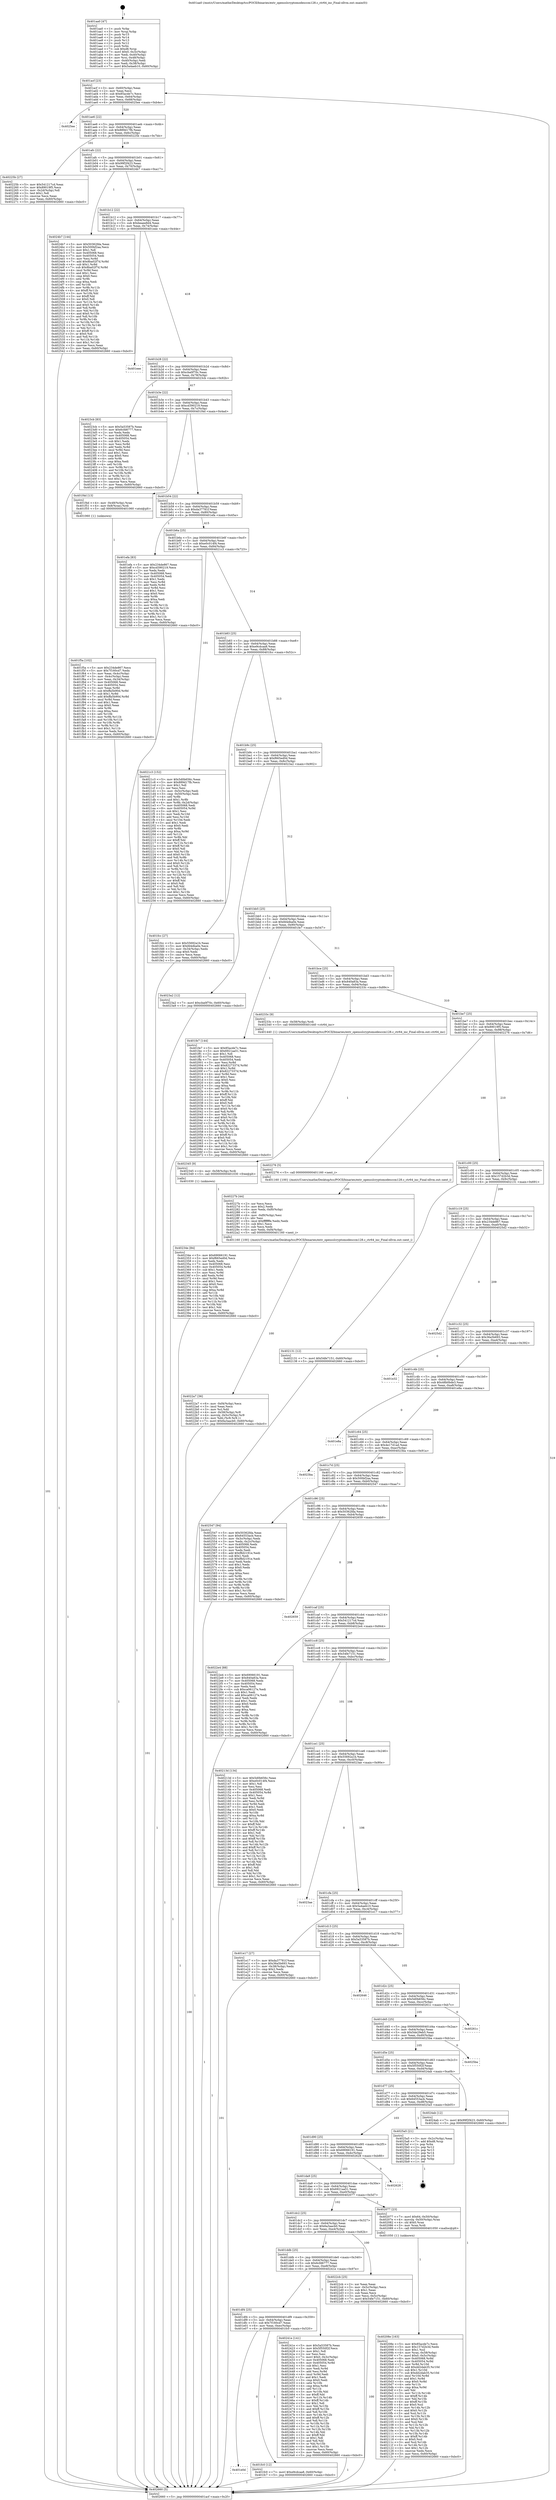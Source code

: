 digraph "0x401aa0" {
  label = "0x401aa0 (/mnt/c/Users/mathe/Desktop/tcc/POCII/binaries/extr_opensslcryptomodesccm128.c_ctr64_inc_Final-ollvm.out::main(0))"
  labelloc = "t"
  node[shape=record]

  Entry [label="",width=0.3,height=0.3,shape=circle,fillcolor=black,style=filled]
  "0x401acf" [label="{
     0x401acf [23]\l
     | [instrs]\l
     &nbsp;&nbsp;0x401acf \<+3\>: mov -0x60(%rbp),%eax\l
     &nbsp;&nbsp;0x401ad2 \<+2\>: mov %eax,%ecx\l
     &nbsp;&nbsp;0x401ad4 \<+6\>: sub $0x85acde7c,%ecx\l
     &nbsp;&nbsp;0x401ada \<+3\>: mov %eax,-0x64(%rbp)\l
     &nbsp;&nbsp;0x401add \<+3\>: mov %ecx,-0x68(%rbp)\l
     &nbsp;&nbsp;0x401ae0 \<+6\>: je 00000000004025ee \<main+0xb4e\>\l
  }"]
  "0x4025ee" [label="{
     0x4025ee\l
  }", style=dashed]
  "0x401ae6" [label="{
     0x401ae6 [22]\l
     | [instrs]\l
     &nbsp;&nbsp;0x401ae6 \<+5\>: jmp 0000000000401aeb \<main+0x4b\>\l
     &nbsp;&nbsp;0x401aeb \<+3\>: mov -0x64(%rbp),%eax\l
     &nbsp;&nbsp;0x401aee \<+5\>: sub $0x889d17fb,%eax\l
     &nbsp;&nbsp;0x401af3 \<+3\>: mov %eax,-0x6c(%rbp)\l
     &nbsp;&nbsp;0x401af6 \<+6\>: je 000000000040225b \<main+0x7bb\>\l
  }"]
  Exit [label="",width=0.3,height=0.3,shape=circle,fillcolor=black,style=filled,peripheries=2]
  "0x40225b" [label="{
     0x40225b [27]\l
     | [instrs]\l
     &nbsp;&nbsp;0x40225b \<+5\>: mov $0x541217cd,%eax\l
     &nbsp;&nbsp;0x402260 \<+5\>: mov $0x89019f5,%ecx\l
     &nbsp;&nbsp;0x402265 \<+3\>: mov -0x2d(%rbp),%dl\l
     &nbsp;&nbsp;0x402268 \<+3\>: test $0x1,%dl\l
     &nbsp;&nbsp;0x40226b \<+3\>: cmovne %ecx,%eax\l
     &nbsp;&nbsp;0x40226e \<+3\>: mov %eax,-0x60(%rbp)\l
     &nbsp;&nbsp;0x402271 \<+5\>: jmp 0000000000402660 \<main+0xbc0\>\l
  }"]
  "0x401afc" [label="{
     0x401afc [22]\l
     | [instrs]\l
     &nbsp;&nbsp;0x401afc \<+5\>: jmp 0000000000401b01 \<main+0x61\>\l
     &nbsp;&nbsp;0x401b01 \<+3\>: mov -0x64(%rbp),%eax\l
     &nbsp;&nbsp;0x401b04 \<+5\>: sub $0x99f2f423,%eax\l
     &nbsp;&nbsp;0x401b09 \<+3\>: mov %eax,-0x70(%rbp)\l
     &nbsp;&nbsp;0x401b0c \<+6\>: je 00000000004024b7 \<main+0xa17\>\l
  }"]
  "0x40234e" [label="{
     0x40234e [84]\l
     | [instrs]\l
     &nbsp;&nbsp;0x40234e \<+5\>: mov $0x69066191,%eax\l
     &nbsp;&nbsp;0x402353 \<+5\>: mov $0xf665ed0d,%ecx\l
     &nbsp;&nbsp;0x402358 \<+2\>: xor %edx,%edx\l
     &nbsp;&nbsp;0x40235a \<+7\>: mov 0x405068,%esi\l
     &nbsp;&nbsp;0x402361 \<+8\>: mov 0x405054,%r8d\l
     &nbsp;&nbsp;0x402369 \<+3\>: sub $0x1,%edx\l
     &nbsp;&nbsp;0x40236c \<+3\>: mov %esi,%r9d\l
     &nbsp;&nbsp;0x40236f \<+3\>: add %edx,%r9d\l
     &nbsp;&nbsp;0x402372 \<+4\>: imul %r9d,%esi\l
     &nbsp;&nbsp;0x402376 \<+3\>: and $0x1,%esi\l
     &nbsp;&nbsp;0x402379 \<+3\>: cmp $0x0,%esi\l
     &nbsp;&nbsp;0x40237c \<+4\>: sete %r10b\l
     &nbsp;&nbsp;0x402380 \<+4\>: cmp $0xa,%r8d\l
     &nbsp;&nbsp;0x402384 \<+4\>: setl %r11b\l
     &nbsp;&nbsp;0x402388 \<+3\>: mov %r10b,%bl\l
     &nbsp;&nbsp;0x40238b \<+3\>: and %r11b,%bl\l
     &nbsp;&nbsp;0x40238e \<+3\>: xor %r11b,%r10b\l
     &nbsp;&nbsp;0x402391 \<+3\>: or %r10b,%bl\l
     &nbsp;&nbsp;0x402394 \<+3\>: test $0x1,%bl\l
     &nbsp;&nbsp;0x402397 \<+3\>: cmovne %ecx,%eax\l
     &nbsp;&nbsp;0x40239a \<+3\>: mov %eax,-0x60(%rbp)\l
     &nbsp;&nbsp;0x40239d \<+5\>: jmp 0000000000402660 \<main+0xbc0\>\l
  }"]
  "0x4024b7" [label="{
     0x4024b7 [144]\l
     | [instrs]\l
     &nbsp;&nbsp;0x4024b7 \<+5\>: mov $0x50362fda,%eax\l
     &nbsp;&nbsp;0x4024bc \<+5\>: mov $0x500bf2aa,%ecx\l
     &nbsp;&nbsp;0x4024c1 \<+2\>: mov $0x1,%dl\l
     &nbsp;&nbsp;0x4024c3 \<+7\>: mov 0x405068,%esi\l
     &nbsp;&nbsp;0x4024ca \<+7\>: mov 0x405054,%edi\l
     &nbsp;&nbsp;0x4024d1 \<+3\>: mov %esi,%r8d\l
     &nbsp;&nbsp;0x4024d4 \<+7\>: add $0x8ba02f7d,%r8d\l
     &nbsp;&nbsp;0x4024db \<+4\>: sub $0x1,%r8d\l
     &nbsp;&nbsp;0x4024df \<+7\>: sub $0x8ba02f7d,%r8d\l
     &nbsp;&nbsp;0x4024e6 \<+4\>: imul %r8d,%esi\l
     &nbsp;&nbsp;0x4024ea \<+3\>: and $0x1,%esi\l
     &nbsp;&nbsp;0x4024ed \<+3\>: cmp $0x0,%esi\l
     &nbsp;&nbsp;0x4024f0 \<+4\>: sete %r9b\l
     &nbsp;&nbsp;0x4024f4 \<+3\>: cmp $0xa,%edi\l
     &nbsp;&nbsp;0x4024f7 \<+4\>: setl %r10b\l
     &nbsp;&nbsp;0x4024fb \<+3\>: mov %r9b,%r11b\l
     &nbsp;&nbsp;0x4024fe \<+4\>: xor $0xff,%r11b\l
     &nbsp;&nbsp;0x402502 \<+3\>: mov %r10b,%bl\l
     &nbsp;&nbsp;0x402505 \<+3\>: xor $0xff,%bl\l
     &nbsp;&nbsp;0x402508 \<+3\>: xor $0x0,%dl\l
     &nbsp;&nbsp;0x40250b \<+3\>: mov %r11b,%r14b\l
     &nbsp;&nbsp;0x40250e \<+4\>: and $0x0,%r14b\l
     &nbsp;&nbsp;0x402512 \<+3\>: and %dl,%r9b\l
     &nbsp;&nbsp;0x402515 \<+3\>: mov %bl,%r15b\l
     &nbsp;&nbsp;0x402518 \<+4\>: and $0x0,%r15b\l
     &nbsp;&nbsp;0x40251c \<+3\>: and %dl,%r10b\l
     &nbsp;&nbsp;0x40251f \<+3\>: or %r9b,%r14b\l
     &nbsp;&nbsp;0x402522 \<+3\>: or %r10b,%r15b\l
     &nbsp;&nbsp;0x402525 \<+3\>: xor %r15b,%r14b\l
     &nbsp;&nbsp;0x402528 \<+3\>: or %bl,%r11b\l
     &nbsp;&nbsp;0x40252b \<+4\>: xor $0xff,%r11b\l
     &nbsp;&nbsp;0x40252f \<+3\>: or $0x0,%dl\l
     &nbsp;&nbsp;0x402532 \<+3\>: and %dl,%r11b\l
     &nbsp;&nbsp;0x402535 \<+3\>: or %r11b,%r14b\l
     &nbsp;&nbsp;0x402538 \<+4\>: test $0x1,%r14b\l
     &nbsp;&nbsp;0x40253c \<+3\>: cmovne %ecx,%eax\l
     &nbsp;&nbsp;0x40253f \<+3\>: mov %eax,-0x60(%rbp)\l
     &nbsp;&nbsp;0x402542 \<+5\>: jmp 0000000000402660 \<main+0xbc0\>\l
  }"]
  "0x401b12" [label="{
     0x401b12 [22]\l
     | [instrs]\l
     &nbsp;&nbsp;0x401b12 \<+5\>: jmp 0000000000401b17 \<main+0x77\>\l
     &nbsp;&nbsp;0x401b17 \<+3\>: mov -0x64(%rbp),%eax\l
     &nbsp;&nbsp;0x401b1a \<+5\>: sub $0xbeaee8d4,%eax\l
     &nbsp;&nbsp;0x401b1f \<+3\>: mov %eax,-0x74(%rbp)\l
     &nbsp;&nbsp;0x401b22 \<+6\>: je 0000000000401eee \<main+0x44e\>\l
  }"]
  "0x402345" [label="{
     0x402345 [9]\l
     | [instrs]\l
     &nbsp;&nbsp;0x402345 \<+4\>: mov -0x58(%rbp),%rdi\l
     &nbsp;&nbsp;0x402349 \<+5\>: call 0000000000401030 \<free@plt\>\l
     | [calls]\l
     &nbsp;&nbsp;0x401030 \{1\} (unknown)\l
  }"]
  "0x401eee" [label="{
     0x401eee\l
  }", style=dashed]
  "0x401b28" [label="{
     0x401b28 [22]\l
     | [instrs]\l
     &nbsp;&nbsp;0x401b28 \<+5\>: jmp 0000000000401b2d \<main+0x8d\>\l
     &nbsp;&nbsp;0x401b2d \<+3\>: mov -0x64(%rbp),%eax\l
     &nbsp;&nbsp;0x401b30 \<+5\>: sub $0xcba0f70c,%eax\l
     &nbsp;&nbsp;0x401b35 \<+3\>: mov %eax,-0x78(%rbp)\l
     &nbsp;&nbsp;0x401b38 \<+6\>: je 00000000004023cb \<main+0x92b\>\l
  }"]
  "0x4022a7" [label="{
     0x4022a7 [36]\l
     | [instrs]\l
     &nbsp;&nbsp;0x4022a7 \<+6\>: mov -0xf4(%rbp),%ecx\l
     &nbsp;&nbsp;0x4022ad \<+3\>: imul %eax,%ecx\l
     &nbsp;&nbsp;0x4022b0 \<+3\>: mov %cl,%dil\l
     &nbsp;&nbsp;0x4022b3 \<+4\>: mov -0x58(%rbp),%r8\l
     &nbsp;&nbsp;0x4022b7 \<+4\>: movslq -0x5c(%rbp),%r9\l
     &nbsp;&nbsp;0x4022bb \<+4\>: mov %dil,(%r8,%r9,1)\l
     &nbsp;&nbsp;0x4022bf \<+7\>: movl $0x6a3aacb0,-0x60(%rbp)\l
     &nbsp;&nbsp;0x4022c6 \<+5\>: jmp 0000000000402660 \<main+0xbc0\>\l
  }"]
  "0x4023cb" [label="{
     0x4023cb [83]\l
     | [instrs]\l
     &nbsp;&nbsp;0x4023cb \<+5\>: mov $0x5a53587b,%eax\l
     &nbsp;&nbsp;0x4023d0 \<+5\>: mov $0x6cfd6777,%ecx\l
     &nbsp;&nbsp;0x4023d5 \<+2\>: xor %edx,%edx\l
     &nbsp;&nbsp;0x4023d7 \<+7\>: mov 0x405068,%esi\l
     &nbsp;&nbsp;0x4023de \<+7\>: mov 0x405054,%edi\l
     &nbsp;&nbsp;0x4023e5 \<+3\>: sub $0x1,%edx\l
     &nbsp;&nbsp;0x4023e8 \<+3\>: mov %esi,%r8d\l
     &nbsp;&nbsp;0x4023eb \<+3\>: add %edx,%r8d\l
     &nbsp;&nbsp;0x4023ee \<+4\>: imul %r8d,%esi\l
     &nbsp;&nbsp;0x4023f2 \<+3\>: and $0x1,%esi\l
     &nbsp;&nbsp;0x4023f5 \<+3\>: cmp $0x0,%esi\l
     &nbsp;&nbsp;0x4023f8 \<+4\>: sete %r9b\l
     &nbsp;&nbsp;0x4023fc \<+3\>: cmp $0xa,%edi\l
     &nbsp;&nbsp;0x4023ff \<+4\>: setl %r10b\l
     &nbsp;&nbsp;0x402403 \<+3\>: mov %r9b,%r11b\l
     &nbsp;&nbsp;0x402406 \<+3\>: and %r10b,%r11b\l
     &nbsp;&nbsp;0x402409 \<+3\>: xor %r10b,%r9b\l
     &nbsp;&nbsp;0x40240c \<+3\>: or %r9b,%r11b\l
     &nbsp;&nbsp;0x40240f \<+4\>: test $0x1,%r11b\l
     &nbsp;&nbsp;0x402413 \<+3\>: cmovne %ecx,%eax\l
     &nbsp;&nbsp;0x402416 \<+3\>: mov %eax,-0x60(%rbp)\l
     &nbsp;&nbsp;0x402419 \<+5\>: jmp 0000000000402660 \<main+0xbc0\>\l
  }"]
  "0x401b3e" [label="{
     0x401b3e [22]\l
     | [instrs]\l
     &nbsp;&nbsp;0x401b3e \<+5\>: jmp 0000000000401b43 \<main+0xa3\>\l
     &nbsp;&nbsp;0x401b43 \<+3\>: mov -0x64(%rbp),%eax\l
     &nbsp;&nbsp;0x401b46 \<+5\>: sub $0xcd390219,%eax\l
     &nbsp;&nbsp;0x401b4b \<+3\>: mov %eax,-0x7c(%rbp)\l
     &nbsp;&nbsp;0x401b4e \<+6\>: je 0000000000401f4d \<main+0x4ad\>\l
  }"]
  "0x40227b" [label="{
     0x40227b [44]\l
     | [instrs]\l
     &nbsp;&nbsp;0x40227b \<+2\>: xor %ecx,%ecx\l
     &nbsp;&nbsp;0x40227d \<+5\>: mov $0x2,%edx\l
     &nbsp;&nbsp;0x402282 \<+6\>: mov %edx,-0xf0(%rbp)\l
     &nbsp;&nbsp;0x402288 \<+1\>: cltd\l
     &nbsp;&nbsp;0x402289 \<+6\>: mov -0xf0(%rbp),%esi\l
     &nbsp;&nbsp;0x40228f \<+2\>: idiv %esi\l
     &nbsp;&nbsp;0x402291 \<+6\>: imul $0xfffffffe,%edx,%edx\l
     &nbsp;&nbsp;0x402297 \<+3\>: sub $0x1,%ecx\l
     &nbsp;&nbsp;0x40229a \<+2\>: sub %ecx,%edx\l
     &nbsp;&nbsp;0x40229c \<+6\>: mov %edx,-0xf4(%rbp)\l
     &nbsp;&nbsp;0x4022a2 \<+5\>: call 0000000000401160 \<next_i\>\l
     | [calls]\l
     &nbsp;&nbsp;0x401160 \{100\} (/mnt/c/Users/mathe/Desktop/tcc/POCII/binaries/extr_opensslcryptomodesccm128.c_ctr64_inc_Final-ollvm.out::next_i)\l
  }"]
  "0x401f4d" [label="{
     0x401f4d [13]\l
     | [instrs]\l
     &nbsp;&nbsp;0x401f4d \<+4\>: mov -0x48(%rbp),%rax\l
     &nbsp;&nbsp;0x401f51 \<+4\>: mov 0x8(%rax),%rdi\l
     &nbsp;&nbsp;0x401f55 \<+5\>: call 0000000000401060 \<atoi@plt\>\l
     | [calls]\l
     &nbsp;&nbsp;0x401060 \{1\} (unknown)\l
  }"]
  "0x401b54" [label="{
     0x401b54 [22]\l
     | [instrs]\l
     &nbsp;&nbsp;0x401b54 \<+5\>: jmp 0000000000401b59 \<main+0xb9\>\l
     &nbsp;&nbsp;0x401b59 \<+3\>: mov -0x64(%rbp),%eax\l
     &nbsp;&nbsp;0x401b5c \<+5\>: sub $0xda37781f,%eax\l
     &nbsp;&nbsp;0x401b61 \<+3\>: mov %eax,-0x80(%rbp)\l
     &nbsp;&nbsp;0x401b64 \<+6\>: je 0000000000401efa \<main+0x45a\>\l
  }"]
  "0x40208e" [label="{
     0x40208e [163]\l
     | [instrs]\l
     &nbsp;&nbsp;0x40208e \<+5\>: mov $0x85acde7c,%ecx\l
     &nbsp;&nbsp;0x402093 \<+5\>: mov $0x157d2b3d,%edx\l
     &nbsp;&nbsp;0x402098 \<+3\>: mov $0x1,%sil\l
     &nbsp;&nbsp;0x40209b \<+4\>: mov %rax,-0x58(%rbp)\l
     &nbsp;&nbsp;0x40209f \<+7\>: movl $0x0,-0x5c(%rbp)\l
     &nbsp;&nbsp;0x4020a6 \<+8\>: mov 0x405068,%r8d\l
     &nbsp;&nbsp;0x4020ae \<+8\>: mov 0x405054,%r9d\l
     &nbsp;&nbsp;0x4020b6 \<+3\>: mov %r8d,%r10d\l
     &nbsp;&nbsp;0x4020b9 \<+7\>: add $0xdd2dab35,%r10d\l
     &nbsp;&nbsp;0x4020c0 \<+4\>: sub $0x1,%r10d\l
     &nbsp;&nbsp;0x4020c4 \<+7\>: sub $0xdd2dab35,%r10d\l
     &nbsp;&nbsp;0x4020cb \<+4\>: imul %r10d,%r8d\l
     &nbsp;&nbsp;0x4020cf \<+4\>: and $0x1,%r8d\l
     &nbsp;&nbsp;0x4020d3 \<+4\>: cmp $0x0,%r8d\l
     &nbsp;&nbsp;0x4020d7 \<+4\>: sete %r11b\l
     &nbsp;&nbsp;0x4020db \<+4\>: cmp $0xa,%r9d\l
     &nbsp;&nbsp;0x4020df \<+3\>: setl %bl\l
     &nbsp;&nbsp;0x4020e2 \<+3\>: mov %r11b,%r14b\l
     &nbsp;&nbsp;0x4020e5 \<+4\>: xor $0xff,%r14b\l
     &nbsp;&nbsp;0x4020e9 \<+3\>: mov %bl,%r15b\l
     &nbsp;&nbsp;0x4020ec \<+4\>: xor $0xff,%r15b\l
     &nbsp;&nbsp;0x4020f0 \<+4\>: xor $0x0,%sil\l
     &nbsp;&nbsp;0x4020f4 \<+3\>: mov %r14b,%r12b\l
     &nbsp;&nbsp;0x4020f7 \<+4\>: and $0x0,%r12b\l
     &nbsp;&nbsp;0x4020fb \<+3\>: and %sil,%r11b\l
     &nbsp;&nbsp;0x4020fe \<+3\>: mov %r15b,%r13b\l
     &nbsp;&nbsp;0x402101 \<+4\>: and $0x0,%r13b\l
     &nbsp;&nbsp;0x402105 \<+3\>: and %sil,%bl\l
     &nbsp;&nbsp;0x402108 \<+3\>: or %r11b,%r12b\l
     &nbsp;&nbsp;0x40210b \<+3\>: or %bl,%r13b\l
     &nbsp;&nbsp;0x40210e \<+3\>: xor %r13b,%r12b\l
     &nbsp;&nbsp;0x402111 \<+3\>: or %r15b,%r14b\l
     &nbsp;&nbsp;0x402114 \<+4\>: xor $0xff,%r14b\l
     &nbsp;&nbsp;0x402118 \<+4\>: or $0x0,%sil\l
     &nbsp;&nbsp;0x40211c \<+3\>: and %sil,%r14b\l
     &nbsp;&nbsp;0x40211f \<+3\>: or %r14b,%r12b\l
     &nbsp;&nbsp;0x402122 \<+4\>: test $0x1,%r12b\l
     &nbsp;&nbsp;0x402126 \<+3\>: cmovne %edx,%ecx\l
     &nbsp;&nbsp;0x402129 \<+3\>: mov %ecx,-0x60(%rbp)\l
     &nbsp;&nbsp;0x40212c \<+5\>: jmp 0000000000402660 \<main+0xbc0\>\l
  }"]
  "0x401efa" [label="{
     0x401efa [83]\l
     | [instrs]\l
     &nbsp;&nbsp;0x401efa \<+5\>: mov $0x234de867,%eax\l
     &nbsp;&nbsp;0x401eff \<+5\>: mov $0xcd390219,%ecx\l
     &nbsp;&nbsp;0x401f04 \<+2\>: xor %edx,%edx\l
     &nbsp;&nbsp;0x401f06 \<+7\>: mov 0x405068,%esi\l
     &nbsp;&nbsp;0x401f0d \<+7\>: mov 0x405054,%edi\l
     &nbsp;&nbsp;0x401f14 \<+3\>: sub $0x1,%edx\l
     &nbsp;&nbsp;0x401f17 \<+3\>: mov %esi,%r8d\l
     &nbsp;&nbsp;0x401f1a \<+3\>: add %edx,%r8d\l
     &nbsp;&nbsp;0x401f1d \<+4\>: imul %r8d,%esi\l
     &nbsp;&nbsp;0x401f21 \<+3\>: and $0x1,%esi\l
     &nbsp;&nbsp;0x401f24 \<+3\>: cmp $0x0,%esi\l
     &nbsp;&nbsp;0x401f27 \<+4\>: sete %r9b\l
     &nbsp;&nbsp;0x401f2b \<+3\>: cmp $0xa,%edi\l
     &nbsp;&nbsp;0x401f2e \<+4\>: setl %r10b\l
     &nbsp;&nbsp;0x401f32 \<+3\>: mov %r9b,%r11b\l
     &nbsp;&nbsp;0x401f35 \<+3\>: and %r10b,%r11b\l
     &nbsp;&nbsp;0x401f38 \<+3\>: xor %r10b,%r9b\l
     &nbsp;&nbsp;0x401f3b \<+3\>: or %r9b,%r11b\l
     &nbsp;&nbsp;0x401f3e \<+4\>: test $0x1,%r11b\l
     &nbsp;&nbsp;0x401f42 \<+3\>: cmovne %ecx,%eax\l
     &nbsp;&nbsp;0x401f45 \<+3\>: mov %eax,-0x60(%rbp)\l
     &nbsp;&nbsp;0x401f48 \<+5\>: jmp 0000000000402660 \<main+0xbc0\>\l
  }"]
  "0x401b6a" [label="{
     0x401b6a [25]\l
     | [instrs]\l
     &nbsp;&nbsp;0x401b6a \<+5\>: jmp 0000000000401b6f \<main+0xcf\>\l
     &nbsp;&nbsp;0x401b6f \<+3\>: mov -0x64(%rbp),%eax\l
     &nbsp;&nbsp;0x401b72 \<+5\>: sub $0xe0c014f4,%eax\l
     &nbsp;&nbsp;0x401b77 \<+6\>: mov %eax,-0x84(%rbp)\l
     &nbsp;&nbsp;0x401b7d \<+6\>: je 00000000004021c3 \<main+0x723\>\l
  }"]
  "0x401e0d" [label="{
     0x401e0d\l
  }", style=dashed]
  "0x4021c3" [label="{
     0x4021c3 [152]\l
     | [instrs]\l
     &nbsp;&nbsp;0x4021c3 \<+5\>: mov $0x5d0b656c,%eax\l
     &nbsp;&nbsp;0x4021c8 \<+5\>: mov $0x889d17fb,%ecx\l
     &nbsp;&nbsp;0x4021cd \<+2\>: mov $0x1,%dl\l
     &nbsp;&nbsp;0x4021cf \<+2\>: xor %esi,%esi\l
     &nbsp;&nbsp;0x4021d1 \<+3\>: mov -0x5c(%rbp),%edi\l
     &nbsp;&nbsp;0x4021d4 \<+3\>: cmp -0x50(%rbp),%edi\l
     &nbsp;&nbsp;0x4021d7 \<+4\>: setl %r8b\l
     &nbsp;&nbsp;0x4021db \<+4\>: and $0x1,%r8b\l
     &nbsp;&nbsp;0x4021df \<+4\>: mov %r8b,-0x2d(%rbp)\l
     &nbsp;&nbsp;0x4021e3 \<+7\>: mov 0x405068,%edi\l
     &nbsp;&nbsp;0x4021ea \<+8\>: mov 0x405054,%r9d\l
     &nbsp;&nbsp;0x4021f2 \<+3\>: sub $0x1,%esi\l
     &nbsp;&nbsp;0x4021f5 \<+3\>: mov %edi,%r10d\l
     &nbsp;&nbsp;0x4021f8 \<+3\>: add %esi,%r10d\l
     &nbsp;&nbsp;0x4021fb \<+4\>: imul %r10d,%edi\l
     &nbsp;&nbsp;0x4021ff \<+3\>: and $0x1,%edi\l
     &nbsp;&nbsp;0x402202 \<+3\>: cmp $0x0,%edi\l
     &nbsp;&nbsp;0x402205 \<+4\>: sete %r8b\l
     &nbsp;&nbsp;0x402209 \<+4\>: cmp $0xa,%r9d\l
     &nbsp;&nbsp;0x40220d \<+4\>: setl %r11b\l
     &nbsp;&nbsp;0x402211 \<+3\>: mov %r8b,%bl\l
     &nbsp;&nbsp;0x402214 \<+3\>: xor $0xff,%bl\l
     &nbsp;&nbsp;0x402217 \<+3\>: mov %r11b,%r14b\l
     &nbsp;&nbsp;0x40221a \<+4\>: xor $0xff,%r14b\l
     &nbsp;&nbsp;0x40221e \<+3\>: xor $0x0,%dl\l
     &nbsp;&nbsp;0x402221 \<+3\>: mov %bl,%r15b\l
     &nbsp;&nbsp;0x402224 \<+4\>: and $0x0,%r15b\l
     &nbsp;&nbsp;0x402228 \<+3\>: and %dl,%r8b\l
     &nbsp;&nbsp;0x40222b \<+3\>: mov %r14b,%r12b\l
     &nbsp;&nbsp;0x40222e \<+4\>: and $0x0,%r12b\l
     &nbsp;&nbsp;0x402232 \<+3\>: and %dl,%r11b\l
     &nbsp;&nbsp;0x402235 \<+3\>: or %r8b,%r15b\l
     &nbsp;&nbsp;0x402238 \<+3\>: or %r11b,%r12b\l
     &nbsp;&nbsp;0x40223b \<+3\>: xor %r12b,%r15b\l
     &nbsp;&nbsp;0x40223e \<+3\>: or %r14b,%bl\l
     &nbsp;&nbsp;0x402241 \<+3\>: xor $0xff,%bl\l
     &nbsp;&nbsp;0x402244 \<+3\>: or $0x0,%dl\l
     &nbsp;&nbsp;0x402247 \<+2\>: and %dl,%bl\l
     &nbsp;&nbsp;0x402249 \<+3\>: or %bl,%r15b\l
     &nbsp;&nbsp;0x40224c \<+4\>: test $0x1,%r15b\l
     &nbsp;&nbsp;0x402250 \<+3\>: cmovne %ecx,%eax\l
     &nbsp;&nbsp;0x402253 \<+3\>: mov %eax,-0x60(%rbp)\l
     &nbsp;&nbsp;0x402256 \<+5\>: jmp 0000000000402660 \<main+0xbc0\>\l
  }"]
  "0x401b83" [label="{
     0x401b83 [25]\l
     | [instrs]\l
     &nbsp;&nbsp;0x401b83 \<+5\>: jmp 0000000000401b88 \<main+0xe8\>\l
     &nbsp;&nbsp;0x401b88 \<+3\>: mov -0x64(%rbp),%eax\l
     &nbsp;&nbsp;0x401b8b \<+5\>: sub $0xe9cdcaa8,%eax\l
     &nbsp;&nbsp;0x401b90 \<+6\>: mov %eax,-0x88(%rbp)\l
     &nbsp;&nbsp;0x401b96 \<+6\>: je 0000000000401fcc \<main+0x52c\>\l
  }"]
  "0x401fc0" [label="{
     0x401fc0 [12]\l
     | [instrs]\l
     &nbsp;&nbsp;0x401fc0 \<+7\>: movl $0xe9cdcaa8,-0x60(%rbp)\l
     &nbsp;&nbsp;0x401fc7 \<+5\>: jmp 0000000000402660 \<main+0xbc0\>\l
  }"]
  "0x401fcc" [label="{
     0x401fcc [27]\l
     | [instrs]\l
     &nbsp;&nbsp;0x401fcc \<+5\>: mov $0x55692a1b,%eax\l
     &nbsp;&nbsp;0x401fd1 \<+5\>: mov $0xfd4dba0e,%ecx\l
     &nbsp;&nbsp;0x401fd6 \<+3\>: mov -0x34(%rbp),%edx\l
     &nbsp;&nbsp;0x401fd9 \<+3\>: cmp $0x0,%edx\l
     &nbsp;&nbsp;0x401fdc \<+3\>: cmove %ecx,%eax\l
     &nbsp;&nbsp;0x401fdf \<+3\>: mov %eax,-0x60(%rbp)\l
     &nbsp;&nbsp;0x401fe2 \<+5\>: jmp 0000000000402660 \<main+0xbc0\>\l
  }"]
  "0x401b9c" [label="{
     0x401b9c [25]\l
     | [instrs]\l
     &nbsp;&nbsp;0x401b9c \<+5\>: jmp 0000000000401ba1 \<main+0x101\>\l
     &nbsp;&nbsp;0x401ba1 \<+3\>: mov -0x64(%rbp),%eax\l
     &nbsp;&nbsp;0x401ba4 \<+5\>: sub $0xf665ed0d,%eax\l
     &nbsp;&nbsp;0x401ba9 \<+6\>: mov %eax,-0x8c(%rbp)\l
     &nbsp;&nbsp;0x401baf \<+6\>: je 00000000004023a2 \<main+0x902\>\l
  }"]
  "0x401df4" [label="{
     0x401df4 [25]\l
     | [instrs]\l
     &nbsp;&nbsp;0x401df4 \<+5\>: jmp 0000000000401df9 \<main+0x359\>\l
     &nbsp;&nbsp;0x401df9 \<+3\>: mov -0x64(%rbp),%eax\l
     &nbsp;&nbsp;0x401dfc \<+5\>: sub $0x7f160cd7,%eax\l
     &nbsp;&nbsp;0x401e01 \<+6\>: mov %eax,-0xec(%rbp)\l
     &nbsp;&nbsp;0x401e07 \<+6\>: je 0000000000401fc0 \<main+0x520\>\l
  }"]
  "0x4023a2" [label="{
     0x4023a2 [12]\l
     | [instrs]\l
     &nbsp;&nbsp;0x4023a2 \<+7\>: movl $0xcba0f70c,-0x60(%rbp)\l
     &nbsp;&nbsp;0x4023a9 \<+5\>: jmp 0000000000402660 \<main+0xbc0\>\l
  }"]
  "0x401bb5" [label="{
     0x401bb5 [25]\l
     | [instrs]\l
     &nbsp;&nbsp;0x401bb5 \<+5\>: jmp 0000000000401bba \<main+0x11a\>\l
     &nbsp;&nbsp;0x401bba \<+3\>: mov -0x64(%rbp),%eax\l
     &nbsp;&nbsp;0x401bbd \<+5\>: sub $0xfd4dba0e,%eax\l
     &nbsp;&nbsp;0x401bc2 \<+6\>: mov %eax,-0x90(%rbp)\l
     &nbsp;&nbsp;0x401bc8 \<+6\>: je 0000000000401fe7 \<main+0x547\>\l
  }"]
  "0x40241e" [label="{
     0x40241e [141]\l
     | [instrs]\l
     &nbsp;&nbsp;0x40241e \<+5\>: mov $0x5a53587b,%eax\l
     &nbsp;&nbsp;0x402423 \<+5\>: mov $0x5f550f2f,%ecx\l
     &nbsp;&nbsp;0x402428 \<+2\>: mov $0x1,%dl\l
     &nbsp;&nbsp;0x40242a \<+2\>: xor %esi,%esi\l
     &nbsp;&nbsp;0x40242c \<+7\>: movl $0x0,-0x3c(%rbp)\l
     &nbsp;&nbsp;0x402433 \<+7\>: mov 0x405068,%edi\l
     &nbsp;&nbsp;0x40243a \<+8\>: mov 0x405054,%r8d\l
     &nbsp;&nbsp;0x402442 \<+3\>: sub $0x1,%esi\l
     &nbsp;&nbsp;0x402445 \<+3\>: mov %edi,%r9d\l
     &nbsp;&nbsp;0x402448 \<+3\>: add %esi,%r9d\l
     &nbsp;&nbsp;0x40244b \<+4\>: imul %r9d,%edi\l
     &nbsp;&nbsp;0x40244f \<+3\>: and $0x1,%edi\l
     &nbsp;&nbsp;0x402452 \<+3\>: cmp $0x0,%edi\l
     &nbsp;&nbsp;0x402455 \<+4\>: sete %r10b\l
     &nbsp;&nbsp;0x402459 \<+4\>: cmp $0xa,%r8d\l
     &nbsp;&nbsp;0x40245d \<+4\>: setl %r11b\l
     &nbsp;&nbsp;0x402461 \<+3\>: mov %r10b,%bl\l
     &nbsp;&nbsp;0x402464 \<+3\>: xor $0xff,%bl\l
     &nbsp;&nbsp;0x402467 \<+3\>: mov %r11b,%r14b\l
     &nbsp;&nbsp;0x40246a \<+4\>: xor $0xff,%r14b\l
     &nbsp;&nbsp;0x40246e \<+3\>: xor $0x1,%dl\l
     &nbsp;&nbsp;0x402471 \<+3\>: mov %bl,%r15b\l
     &nbsp;&nbsp;0x402474 \<+4\>: and $0xff,%r15b\l
     &nbsp;&nbsp;0x402478 \<+3\>: and %dl,%r10b\l
     &nbsp;&nbsp;0x40247b \<+3\>: mov %r14b,%r12b\l
     &nbsp;&nbsp;0x40247e \<+4\>: and $0xff,%r12b\l
     &nbsp;&nbsp;0x402482 \<+3\>: and %dl,%r11b\l
     &nbsp;&nbsp;0x402485 \<+3\>: or %r10b,%r15b\l
     &nbsp;&nbsp;0x402488 \<+3\>: or %r11b,%r12b\l
     &nbsp;&nbsp;0x40248b \<+3\>: xor %r12b,%r15b\l
     &nbsp;&nbsp;0x40248e \<+3\>: or %r14b,%bl\l
     &nbsp;&nbsp;0x402491 \<+3\>: xor $0xff,%bl\l
     &nbsp;&nbsp;0x402494 \<+3\>: or $0x1,%dl\l
     &nbsp;&nbsp;0x402497 \<+2\>: and %dl,%bl\l
     &nbsp;&nbsp;0x402499 \<+3\>: or %bl,%r15b\l
     &nbsp;&nbsp;0x40249c \<+4\>: test $0x1,%r15b\l
     &nbsp;&nbsp;0x4024a0 \<+3\>: cmovne %ecx,%eax\l
     &nbsp;&nbsp;0x4024a3 \<+3\>: mov %eax,-0x60(%rbp)\l
     &nbsp;&nbsp;0x4024a6 \<+5\>: jmp 0000000000402660 \<main+0xbc0\>\l
  }"]
  "0x401fe7" [label="{
     0x401fe7 [144]\l
     | [instrs]\l
     &nbsp;&nbsp;0x401fe7 \<+5\>: mov $0x85acde7c,%eax\l
     &nbsp;&nbsp;0x401fec \<+5\>: mov $0x6921aa51,%ecx\l
     &nbsp;&nbsp;0x401ff1 \<+2\>: mov $0x1,%dl\l
     &nbsp;&nbsp;0x401ff3 \<+7\>: mov 0x405068,%esi\l
     &nbsp;&nbsp;0x401ffa \<+7\>: mov 0x405054,%edi\l
     &nbsp;&nbsp;0x402001 \<+3\>: mov %esi,%r8d\l
     &nbsp;&nbsp;0x402004 \<+7\>: add $0x8227337d,%r8d\l
     &nbsp;&nbsp;0x40200b \<+4\>: sub $0x1,%r8d\l
     &nbsp;&nbsp;0x40200f \<+7\>: sub $0x8227337d,%r8d\l
     &nbsp;&nbsp;0x402016 \<+4\>: imul %r8d,%esi\l
     &nbsp;&nbsp;0x40201a \<+3\>: and $0x1,%esi\l
     &nbsp;&nbsp;0x40201d \<+3\>: cmp $0x0,%esi\l
     &nbsp;&nbsp;0x402020 \<+4\>: sete %r9b\l
     &nbsp;&nbsp;0x402024 \<+3\>: cmp $0xa,%edi\l
     &nbsp;&nbsp;0x402027 \<+4\>: setl %r10b\l
     &nbsp;&nbsp;0x40202b \<+3\>: mov %r9b,%r11b\l
     &nbsp;&nbsp;0x40202e \<+4\>: xor $0xff,%r11b\l
     &nbsp;&nbsp;0x402032 \<+3\>: mov %r10b,%bl\l
     &nbsp;&nbsp;0x402035 \<+3\>: xor $0xff,%bl\l
     &nbsp;&nbsp;0x402038 \<+3\>: xor $0x0,%dl\l
     &nbsp;&nbsp;0x40203b \<+3\>: mov %r11b,%r14b\l
     &nbsp;&nbsp;0x40203e \<+4\>: and $0x0,%r14b\l
     &nbsp;&nbsp;0x402042 \<+3\>: and %dl,%r9b\l
     &nbsp;&nbsp;0x402045 \<+3\>: mov %bl,%r15b\l
     &nbsp;&nbsp;0x402048 \<+4\>: and $0x0,%r15b\l
     &nbsp;&nbsp;0x40204c \<+3\>: and %dl,%r10b\l
     &nbsp;&nbsp;0x40204f \<+3\>: or %r9b,%r14b\l
     &nbsp;&nbsp;0x402052 \<+3\>: or %r10b,%r15b\l
     &nbsp;&nbsp;0x402055 \<+3\>: xor %r15b,%r14b\l
     &nbsp;&nbsp;0x402058 \<+3\>: or %bl,%r11b\l
     &nbsp;&nbsp;0x40205b \<+4\>: xor $0xff,%r11b\l
     &nbsp;&nbsp;0x40205f \<+3\>: or $0x0,%dl\l
     &nbsp;&nbsp;0x402062 \<+3\>: and %dl,%r11b\l
     &nbsp;&nbsp;0x402065 \<+3\>: or %r11b,%r14b\l
     &nbsp;&nbsp;0x402068 \<+4\>: test $0x1,%r14b\l
     &nbsp;&nbsp;0x40206c \<+3\>: cmovne %ecx,%eax\l
     &nbsp;&nbsp;0x40206f \<+3\>: mov %eax,-0x60(%rbp)\l
     &nbsp;&nbsp;0x402072 \<+5\>: jmp 0000000000402660 \<main+0xbc0\>\l
  }"]
  "0x401bce" [label="{
     0x401bce [25]\l
     | [instrs]\l
     &nbsp;&nbsp;0x401bce \<+5\>: jmp 0000000000401bd3 \<main+0x133\>\l
     &nbsp;&nbsp;0x401bd3 \<+3\>: mov -0x64(%rbp),%eax\l
     &nbsp;&nbsp;0x401bd6 \<+5\>: sub $0x840a83a,%eax\l
     &nbsp;&nbsp;0x401bdb \<+6\>: mov %eax,-0x94(%rbp)\l
     &nbsp;&nbsp;0x401be1 \<+6\>: je 000000000040233c \<main+0x89c\>\l
  }"]
  "0x401ddb" [label="{
     0x401ddb [25]\l
     | [instrs]\l
     &nbsp;&nbsp;0x401ddb \<+5\>: jmp 0000000000401de0 \<main+0x340\>\l
     &nbsp;&nbsp;0x401de0 \<+3\>: mov -0x64(%rbp),%eax\l
     &nbsp;&nbsp;0x401de3 \<+5\>: sub $0x6cfd6777,%eax\l
     &nbsp;&nbsp;0x401de8 \<+6\>: mov %eax,-0xe8(%rbp)\l
     &nbsp;&nbsp;0x401dee \<+6\>: je 000000000040241e \<main+0x97e\>\l
  }"]
  "0x40233c" [label="{
     0x40233c [9]\l
     | [instrs]\l
     &nbsp;&nbsp;0x40233c \<+4\>: mov -0x58(%rbp),%rdi\l
     &nbsp;&nbsp;0x402340 \<+5\>: call 0000000000401440 \<ctr64_inc\>\l
     | [calls]\l
     &nbsp;&nbsp;0x401440 \{1\} (/mnt/c/Users/mathe/Desktop/tcc/POCII/binaries/extr_opensslcryptomodesccm128.c_ctr64_inc_Final-ollvm.out::ctr64_inc)\l
  }"]
  "0x401be7" [label="{
     0x401be7 [25]\l
     | [instrs]\l
     &nbsp;&nbsp;0x401be7 \<+5\>: jmp 0000000000401bec \<main+0x14c\>\l
     &nbsp;&nbsp;0x401bec \<+3\>: mov -0x64(%rbp),%eax\l
     &nbsp;&nbsp;0x401bef \<+5\>: sub $0x89019f5,%eax\l
     &nbsp;&nbsp;0x401bf4 \<+6\>: mov %eax,-0x98(%rbp)\l
     &nbsp;&nbsp;0x401bfa \<+6\>: je 0000000000402276 \<main+0x7d6\>\l
  }"]
  "0x4022cb" [label="{
     0x4022cb [25]\l
     | [instrs]\l
     &nbsp;&nbsp;0x4022cb \<+2\>: xor %eax,%eax\l
     &nbsp;&nbsp;0x4022cd \<+3\>: mov -0x5c(%rbp),%ecx\l
     &nbsp;&nbsp;0x4022d0 \<+3\>: sub $0x1,%eax\l
     &nbsp;&nbsp;0x4022d3 \<+2\>: sub %eax,%ecx\l
     &nbsp;&nbsp;0x4022d5 \<+3\>: mov %ecx,-0x5c(%rbp)\l
     &nbsp;&nbsp;0x4022d8 \<+7\>: movl $0x54fe7151,-0x60(%rbp)\l
     &nbsp;&nbsp;0x4022df \<+5\>: jmp 0000000000402660 \<main+0xbc0\>\l
  }"]
  "0x402276" [label="{
     0x402276 [5]\l
     | [instrs]\l
     &nbsp;&nbsp;0x402276 \<+5\>: call 0000000000401160 \<next_i\>\l
     | [calls]\l
     &nbsp;&nbsp;0x401160 \{100\} (/mnt/c/Users/mathe/Desktop/tcc/POCII/binaries/extr_opensslcryptomodesccm128.c_ctr64_inc_Final-ollvm.out::next_i)\l
  }"]
  "0x401c00" [label="{
     0x401c00 [25]\l
     | [instrs]\l
     &nbsp;&nbsp;0x401c00 \<+5\>: jmp 0000000000401c05 \<main+0x165\>\l
     &nbsp;&nbsp;0x401c05 \<+3\>: mov -0x64(%rbp),%eax\l
     &nbsp;&nbsp;0x401c08 \<+5\>: sub $0x157d2b3d,%eax\l
     &nbsp;&nbsp;0x401c0d \<+6\>: mov %eax,-0x9c(%rbp)\l
     &nbsp;&nbsp;0x401c13 \<+6\>: je 0000000000402131 \<main+0x691\>\l
  }"]
  "0x401dc2" [label="{
     0x401dc2 [25]\l
     | [instrs]\l
     &nbsp;&nbsp;0x401dc2 \<+5\>: jmp 0000000000401dc7 \<main+0x327\>\l
     &nbsp;&nbsp;0x401dc7 \<+3\>: mov -0x64(%rbp),%eax\l
     &nbsp;&nbsp;0x401dca \<+5\>: sub $0x6a3aacb0,%eax\l
     &nbsp;&nbsp;0x401dcf \<+6\>: mov %eax,-0xe4(%rbp)\l
     &nbsp;&nbsp;0x401dd5 \<+6\>: je 00000000004022cb \<main+0x82b\>\l
  }"]
  "0x402131" [label="{
     0x402131 [12]\l
     | [instrs]\l
     &nbsp;&nbsp;0x402131 \<+7\>: movl $0x54fe7151,-0x60(%rbp)\l
     &nbsp;&nbsp;0x402138 \<+5\>: jmp 0000000000402660 \<main+0xbc0\>\l
  }"]
  "0x401c19" [label="{
     0x401c19 [25]\l
     | [instrs]\l
     &nbsp;&nbsp;0x401c19 \<+5\>: jmp 0000000000401c1e \<main+0x17e\>\l
     &nbsp;&nbsp;0x401c1e \<+3\>: mov -0x64(%rbp),%eax\l
     &nbsp;&nbsp;0x401c21 \<+5\>: sub $0x234de867,%eax\l
     &nbsp;&nbsp;0x401c26 \<+6\>: mov %eax,-0xa0(%rbp)\l
     &nbsp;&nbsp;0x401c2c \<+6\>: je 00000000004025d2 \<main+0xb32\>\l
  }"]
  "0x402077" [label="{
     0x402077 [23]\l
     | [instrs]\l
     &nbsp;&nbsp;0x402077 \<+7\>: movl $0x64,-0x50(%rbp)\l
     &nbsp;&nbsp;0x40207e \<+4\>: movslq -0x50(%rbp),%rax\l
     &nbsp;&nbsp;0x402082 \<+4\>: shl $0x0,%rax\l
     &nbsp;&nbsp;0x402086 \<+3\>: mov %rax,%rdi\l
     &nbsp;&nbsp;0x402089 \<+5\>: call 0000000000401050 \<malloc@plt\>\l
     | [calls]\l
     &nbsp;&nbsp;0x401050 \{1\} (unknown)\l
  }"]
  "0x4025d2" [label="{
     0x4025d2\l
  }", style=dashed]
  "0x401c32" [label="{
     0x401c32 [25]\l
     | [instrs]\l
     &nbsp;&nbsp;0x401c32 \<+5\>: jmp 0000000000401c37 \<main+0x197\>\l
     &nbsp;&nbsp;0x401c37 \<+3\>: mov -0x64(%rbp),%eax\l
     &nbsp;&nbsp;0x401c3a \<+5\>: sub $0x36a5b693,%eax\l
     &nbsp;&nbsp;0x401c3f \<+6\>: mov %eax,-0xa4(%rbp)\l
     &nbsp;&nbsp;0x401c45 \<+6\>: je 0000000000401e32 \<main+0x392\>\l
  }"]
  "0x401da9" [label="{
     0x401da9 [25]\l
     | [instrs]\l
     &nbsp;&nbsp;0x401da9 \<+5\>: jmp 0000000000401dae \<main+0x30e\>\l
     &nbsp;&nbsp;0x401dae \<+3\>: mov -0x64(%rbp),%eax\l
     &nbsp;&nbsp;0x401db1 \<+5\>: sub $0x6921aa51,%eax\l
     &nbsp;&nbsp;0x401db6 \<+6\>: mov %eax,-0xe0(%rbp)\l
     &nbsp;&nbsp;0x401dbc \<+6\>: je 0000000000402077 \<main+0x5d7\>\l
  }"]
  "0x401e32" [label="{
     0x401e32\l
  }", style=dashed]
  "0x401c4b" [label="{
     0x401c4b [25]\l
     | [instrs]\l
     &nbsp;&nbsp;0x401c4b \<+5\>: jmp 0000000000401c50 \<main+0x1b0\>\l
     &nbsp;&nbsp;0x401c50 \<+3\>: mov -0x64(%rbp),%eax\l
     &nbsp;&nbsp;0x401c53 \<+5\>: sub $0x48b0bde3,%eax\l
     &nbsp;&nbsp;0x401c58 \<+6\>: mov %eax,-0xa8(%rbp)\l
     &nbsp;&nbsp;0x401c5e \<+6\>: je 0000000000401e8a \<main+0x3ea\>\l
  }"]
  "0x402628" [label="{
     0x402628\l
  }", style=dashed]
  "0x401e8a" [label="{
     0x401e8a\l
  }", style=dashed]
  "0x401c64" [label="{
     0x401c64 [25]\l
     | [instrs]\l
     &nbsp;&nbsp;0x401c64 \<+5\>: jmp 0000000000401c69 \<main+0x1c9\>\l
     &nbsp;&nbsp;0x401c69 \<+3\>: mov -0x64(%rbp),%eax\l
     &nbsp;&nbsp;0x401c6c \<+5\>: sub $0x4e17d1ad,%eax\l
     &nbsp;&nbsp;0x401c71 \<+6\>: mov %eax,-0xac(%rbp)\l
     &nbsp;&nbsp;0x401c77 \<+6\>: je 00000000004023ba \<main+0x91a\>\l
  }"]
  "0x401d90" [label="{
     0x401d90 [25]\l
     | [instrs]\l
     &nbsp;&nbsp;0x401d90 \<+5\>: jmp 0000000000401d95 \<main+0x2f5\>\l
     &nbsp;&nbsp;0x401d95 \<+3\>: mov -0x64(%rbp),%eax\l
     &nbsp;&nbsp;0x401d98 \<+5\>: sub $0x69066191,%eax\l
     &nbsp;&nbsp;0x401d9d \<+6\>: mov %eax,-0xdc(%rbp)\l
     &nbsp;&nbsp;0x401da3 \<+6\>: je 0000000000402628 \<main+0xb88\>\l
  }"]
  "0x4023ba" [label="{
     0x4023ba\l
  }", style=dashed]
  "0x401c7d" [label="{
     0x401c7d [25]\l
     | [instrs]\l
     &nbsp;&nbsp;0x401c7d \<+5\>: jmp 0000000000401c82 \<main+0x1e2\>\l
     &nbsp;&nbsp;0x401c82 \<+3\>: mov -0x64(%rbp),%eax\l
     &nbsp;&nbsp;0x401c85 \<+5\>: sub $0x500bf2aa,%eax\l
     &nbsp;&nbsp;0x401c8a \<+6\>: mov %eax,-0xb0(%rbp)\l
     &nbsp;&nbsp;0x401c90 \<+6\>: je 0000000000402547 \<main+0xaa7\>\l
  }"]
  "0x4025a5" [label="{
     0x4025a5 [21]\l
     | [instrs]\l
     &nbsp;&nbsp;0x4025a5 \<+3\>: mov -0x2c(%rbp),%eax\l
     &nbsp;&nbsp;0x4025a8 \<+7\>: add $0xd8,%rsp\l
     &nbsp;&nbsp;0x4025af \<+1\>: pop %rbx\l
     &nbsp;&nbsp;0x4025b0 \<+2\>: pop %r12\l
     &nbsp;&nbsp;0x4025b2 \<+2\>: pop %r13\l
     &nbsp;&nbsp;0x4025b4 \<+2\>: pop %r14\l
     &nbsp;&nbsp;0x4025b6 \<+2\>: pop %r15\l
     &nbsp;&nbsp;0x4025b8 \<+1\>: pop %rbp\l
     &nbsp;&nbsp;0x4025b9 \<+1\>: ret\l
  }"]
  "0x402547" [label="{
     0x402547 [94]\l
     | [instrs]\l
     &nbsp;&nbsp;0x402547 \<+5\>: mov $0x50362fda,%eax\l
     &nbsp;&nbsp;0x40254c \<+5\>: mov $0x64553acb,%ecx\l
     &nbsp;&nbsp;0x402551 \<+3\>: mov -0x3c(%rbp),%edx\l
     &nbsp;&nbsp;0x402554 \<+3\>: mov %edx,-0x2c(%rbp)\l
     &nbsp;&nbsp;0x402557 \<+7\>: mov 0x405068,%edx\l
     &nbsp;&nbsp;0x40255e \<+7\>: mov 0x405054,%esi\l
     &nbsp;&nbsp;0x402565 \<+2\>: mov %edx,%edi\l
     &nbsp;&nbsp;0x402567 \<+6\>: add $0xf8d2191e,%edi\l
     &nbsp;&nbsp;0x40256d \<+3\>: sub $0x1,%edi\l
     &nbsp;&nbsp;0x402570 \<+6\>: sub $0xf8d2191e,%edi\l
     &nbsp;&nbsp;0x402576 \<+3\>: imul %edi,%edx\l
     &nbsp;&nbsp;0x402579 \<+3\>: and $0x1,%edx\l
     &nbsp;&nbsp;0x40257c \<+3\>: cmp $0x0,%edx\l
     &nbsp;&nbsp;0x40257f \<+4\>: sete %r8b\l
     &nbsp;&nbsp;0x402583 \<+3\>: cmp $0xa,%esi\l
     &nbsp;&nbsp;0x402586 \<+4\>: setl %r9b\l
     &nbsp;&nbsp;0x40258a \<+3\>: mov %r8b,%r10b\l
     &nbsp;&nbsp;0x40258d \<+3\>: and %r9b,%r10b\l
     &nbsp;&nbsp;0x402590 \<+3\>: xor %r9b,%r8b\l
     &nbsp;&nbsp;0x402593 \<+3\>: or %r8b,%r10b\l
     &nbsp;&nbsp;0x402596 \<+4\>: test $0x1,%r10b\l
     &nbsp;&nbsp;0x40259a \<+3\>: cmovne %ecx,%eax\l
     &nbsp;&nbsp;0x40259d \<+3\>: mov %eax,-0x60(%rbp)\l
     &nbsp;&nbsp;0x4025a0 \<+5\>: jmp 0000000000402660 \<main+0xbc0\>\l
  }"]
  "0x401c96" [label="{
     0x401c96 [25]\l
     | [instrs]\l
     &nbsp;&nbsp;0x401c96 \<+5\>: jmp 0000000000401c9b \<main+0x1fb\>\l
     &nbsp;&nbsp;0x401c9b \<+3\>: mov -0x64(%rbp),%eax\l
     &nbsp;&nbsp;0x401c9e \<+5\>: sub $0x50362fda,%eax\l
     &nbsp;&nbsp;0x401ca3 \<+6\>: mov %eax,-0xb4(%rbp)\l
     &nbsp;&nbsp;0x401ca9 \<+6\>: je 0000000000402659 \<main+0xbb9\>\l
  }"]
  "0x401d77" [label="{
     0x401d77 [25]\l
     | [instrs]\l
     &nbsp;&nbsp;0x401d77 \<+5\>: jmp 0000000000401d7c \<main+0x2dc\>\l
     &nbsp;&nbsp;0x401d7c \<+3\>: mov -0x64(%rbp),%eax\l
     &nbsp;&nbsp;0x401d7f \<+5\>: sub $0x64553acb,%eax\l
     &nbsp;&nbsp;0x401d84 \<+6\>: mov %eax,-0xd8(%rbp)\l
     &nbsp;&nbsp;0x401d8a \<+6\>: je 00000000004025a5 \<main+0xb05\>\l
  }"]
  "0x402659" [label="{
     0x402659\l
  }", style=dashed]
  "0x401caf" [label="{
     0x401caf [25]\l
     | [instrs]\l
     &nbsp;&nbsp;0x401caf \<+5\>: jmp 0000000000401cb4 \<main+0x214\>\l
     &nbsp;&nbsp;0x401cb4 \<+3\>: mov -0x64(%rbp),%eax\l
     &nbsp;&nbsp;0x401cb7 \<+5\>: sub $0x541217cd,%eax\l
     &nbsp;&nbsp;0x401cbc \<+6\>: mov %eax,-0xb8(%rbp)\l
     &nbsp;&nbsp;0x401cc2 \<+6\>: je 00000000004022e4 \<main+0x844\>\l
  }"]
  "0x4024ab" [label="{
     0x4024ab [12]\l
     | [instrs]\l
     &nbsp;&nbsp;0x4024ab \<+7\>: movl $0x99f2f423,-0x60(%rbp)\l
     &nbsp;&nbsp;0x4024b2 \<+5\>: jmp 0000000000402660 \<main+0xbc0\>\l
  }"]
  "0x4022e4" [label="{
     0x4022e4 [88]\l
     | [instrs]\l
     &nbsp;&nbsp;0x4022e4 \<+5\>: mov $0x69066191,%eax\l
     &nbsp;&nbsp;0x4022e9 \<+5\>: mov $0x840a83a,%ecx\l
     &nbsp;&nbsp;0x4022ee \<+7\>: mov 0x405068,%edx\l
     &nbsp;&nbsp;0x4022f5 \<+7\>: mov 0x405054,%esi\l
     &nbsp;&nbsp;0x4022fc \<+2\>: mov %edx,%edi\l
     &nbsp;&nbsp;0x4022fe \<+6\>: sub $0xca06127e,%edi\l
     &nbsp;&nbsp;0x402304 \<+3\>: sub $0x1,%edi\l
     &nbsp;&nbsp;0x402307 \<+6\>: add $0xca06127e,%edi\l
     &nbsp;&nbsp;0x40230d \<+3\>: imul %edi,%edx\l
     &nbsp;&nbsp;0x402310 \<+3\>: and $0x1,%edx\l
     &nbsp;&nbsp;0x402313 \<+3\>: cmp $0x0,%edx\l
     &nbsp;&nbsp;0x402316 \<+4\>: sete %r8b\l
     &nbsp;&nbsp;0x40231a \<+3\>: cmp $0xa,%esi\l
     &nbsp;&nbsp;0x40231d \<+4\>: setl %r9b\l
     &nbsp;&nbsp;0x402321 \<+3\>: mov %r8b,%r10b\l
     &nbsp;&nbsp;0x402324 \<+3\>: and %r9b,%r10b\l
     &nbsp;&nbsp;0x402327 \<+3\>: xor %r9b,%r8b\l
     &nbsp;&nbsp;0x40232a \<+3\>: or %r8b,%r10b\l
     &nbsp;&nbsp;0x40232d \<+4\>: test $0x1,%r10b\l
     &nbsp;&nbsp;0x402331 \<+3\>: cmovne %ecx,%eax\l
     &nbsp;&nbsp;0x402334 \<+3\>: mov %eax,-0x60(%rbp)\l
     &nbsp;&nbsp;0x402337 \<+5\>: jmp 0000000000402660 \<main+0xbc0\>\l
  }"]
  "0x401cc8" [label="{
     0x401cc8 [25]\l
     | [instrs]\l
     &nbsp;&nbsp;0x401cc8 \<+5\>: jmp 0000000000401ccd \<main+0x22d\>\l
     &nbsp;&nbsp;0x401ccd \<+3\>: mov -0x64(%rbp),%eax\l
     &nbsp;&nbsp;0x401cd0 \<+5\>: sub $0x54fe7151,%eax\l
     &nbsp;&nbsp;0x401cd5 \<+6\>: mov %eax,-0xbc(%rbp)\l
     &nbsp;&nbsp;0x401cdb \<+6\>: je 000000000040213d \<main+0x69d\>\l
  }"]
  "0x401d5e" [label="{
     0x401d5e [25]\l
     | [instrs]\l
     &nbsp;&nbsp;0x401d5e \<+5\>: jmp 0000000000401d63 \<main+0x2c3\>\l
     &nbsp;&nbsp;0x401d63 \<+3\>: mov -0x64(%rbp),%eax\l
     &nbsp;&nbsp;0x401d66 \<+5\>: sub $0x5f550f2f,%eax\l
     &nbsp;&nbsp;0x401d6b \<+6\>: mov %eax,-0xd4(%rbp)\l
     &nbsp;&nbsp;0x401d71 \<+6\>: je 00000000004024ab \<main+0xa0b\>\l
  }"]
  "0x40213d" [label="{
     0x40213d [134]\l
     | [instrs]\l
     &nbsp;&nbsp;0x40213d \<+5\>: mov $0x5d0b656c,%eax\l
     &nbsp;&nbsp;0x402142 \<+5\>: mov $0xe0c014f4,%ecx\l
     &nbsp;&nbsp;0x402147 \<+2\>: mov $0x1,%dl\l
     &nbsp;&nbsp;0x402149 \<+2\>: xor %esi,%esi\l
     &nbsp;&nbsp;0x40214b \<+7\>: mov 0x405068,%edi\l
     &nbsp;&nbsp;0x402152 \<+8\>: mov 0x405054,%r8d\l
     &nbsp;&nbsp;0x40215a \<+3\>: sub $0x1,%esi\l
     &nbsp;&nbsp;0x40215d \<+3\>: mov %edi,%r9d\l
     &nbsp;&nbsp;0x402160 \<+3\>: add %esi,%r9d\l
     &nbsp;&nbsp;0x402163 \<+4\>: imul %r9d,%edi\l
     &nbsp;&nbsp;0x402167 \<+3\>: and $0x1,%edi\l
     &nbsp;&nbsp;0x40216a \<+3\>: cmp $0x0,%edi\l
     &nbsp;&nbsp;0x40216d \<+4\>: sete %r10b\l
     &nbsp;&nbsp;0x402171 \<+4\>: cmp $0xa,%r8d\l
     &nbsp;&nbsp;0x402175 \<+4\>: setl %r11b\l
     &nbsp;&nbsp;0x402179 \<+3\>: mov %r10b,%bl\l
     &nbsp;&nbsp;0x40217c \<+3\>: xor $0xff,%bl\l
     &nbsp;&nbsp;0x40217f \<+3\>: mov %r11b,%r14b\l
     &nbsp;&nbsp;0x402182 \<+4\>: xor $0xff,%r14b\l
     &nbsp;&nbsp;0x402186 \<+3\>: xor $0x1,%dl\l
     &nbsp;&nbsp;0x402189 \<+3\>: mov %bl,%r15b\l
     &nbsp;&nbsp;0x40218c \<+4\>: and $0xff,%r15b\l
     &nbsp;&nbsp;0x402190 \<+3\>: and %dl,%r10b\l
     &nbsp;&nbsp;0x402193 \<+3\>: mov %r14b,%r12b\l
     &nbsp;&nbsp;0x402196 \<+4\>: and $0xff,%r12b\l
     &nbsp;&nbsp;0x40219a \<+3\>: and %dl,%r11b\l
     &nbsp;&nbsp;0x40219d \<+3\>: or %r10b,%r15b\l
     &nbsp;&nbsp;0x4021a0 \<+3\>: or %r11b,%r12b\l
     &nbsp;&nbsp;0x4021a3 \<+3\>: xor %r12b,%r15b\l
     &nbsp;&nbsp;0x4021a6 \<+3\>: or %r14b,%bl\l
     &nbsp;&nbsp;0x4021a9 \<+3\>: xor $0xff,%bl\l
     &nbsp;&nbsp;0x4021ac \<+3\>: or $0x1,%dl\l
     &nbsp;&nbsp;0x4021af \<+2\>: and %dl,%bl\l
     &nbsp;&nbsp;0x4021b1 \<+3\>: or %bl,%r15b\l
     &nbsp;&nbsp;0x4021b4 \<+4\>: test $0x1,%r15b\l
     &nbsp;&nbsp;0x4021b8 \<+3\>: cmovne %ecx,%eax\l
     &nbsp;&nbsp;0x4021bb \<+3\>: mov %eax,-0x60(%rbp)\l
     &nbsp;&nbsp;0x4021be \<+5\>: jmp 0000000000402660 \<main+0xbc0\>\l
  }"]
  "0x401ce1" [label="{
     0x401ce1 [25]\l
     | [instrs]\l
     &nbsp;&nbsp;0x401ce1 \<+5\>: jmp 0000000000401ce6 \<main+0x246\>\l
     &nbsp;&nbsp;0x401ce6 \<+3\>: mov -0x64(%rbp),%eax\l
     &nbsp;&nbsp;0x401ce9 \<+5\>: sub $0x55692a1b,%eax\l
     &nbsp;&nbsp;0x401cee \<+6\>: mov %eax,-0xc0(%rbp)\l
     &nbsp;&nbsp;0x401cf4 \<+6\>: je 00000000004023ae \<main+0x90e\>\l
  }"]
  "0x4025ba" [label="{
     0x4025ba\l
  }", style=dashed]
  "0x4023ae" [label="{
     0x4023ae\l
  }", style=dashed]
  "0x401cfa" [label="{
     0x401cfa [25]\l
     | [instrs]\l
     &nbsp;&nbsp;0x401cfa \<+5\>: jmp 0000000000401cff \<main+0x25f\>\l
     &nbsp;&nbsp;0x401cff \<+3\>: mov -0x64(%rbp),%eax\l
     &nbsp;&nbsp;0x401d02 \<+5\>: sub $0x5a4aeb10,%eax\l
     &nbsp;&nbsp;0x401d07 \<+6\>: mov %eax,-0xc4(%rbp)\l
     &nbsp;&nbsp;0x401d0d \<+6\>: je 0000000000401e17 \<main+0x377\>\l
  }"]
  "0x401d45" [label="{
     0x401d45 [25]\l
     | [instrs]\l
     &nbsp;&nbsp;0x401d45 \<+5\>: jmp 0000000000401d4a \<main+0x2aa\>\l
     &nbsp;&nbsp;0x401d4a \<+3\>: mov -0x64(%rbp),%eax\l
     &nbsp;&nbsp;0x401d4d \<+5\>: sub $0x5de29eb5,%eax\l
     &nbsp;&nbsp;0x401d52 \<+6\>: mov %eax,-0xd0(%rbp)\l
     &nbsp;&nbsp;0x401d58 \<+6\>: je 00000000004025ba \<main+0xb1a\>\l
  }"]
  "0x401e17" [label="{
     0x401e17 [27]\l
     | [instrs]\l
     &nbsp;&nbsp;0x401e17 \<+5\>: mov $0xda37781f,%eax\l
     &nbsp;&nbsp;0x401e1c \<+5\>: mov $0x36a5b693,%ecx\l
     &nbsp;&nbsp;0x401e21 \<+3\>: mov -0x38(%rbp),%edx\l
     &nbsp;&nbsp;0x401e24 \<+3\>: cmp $0x2,%edx\l
     &nbsp;&nbsp;0x401e27 \<+3\>: cmovne %ecx,%eax\l
     &nbsp;&nbsp;0x401e2a \<+3\>: mov %eax,-0x60(%rbp)\l
     &nbsp;&nbsp;0x401e2d \<+5\>: jmp 0000000000402660 \<main+0xbc0\>\l
  }"]
  "0x401d13" [label="{
     0x401d13 [25]\l
     | [instrs]\l
     &nbsp;&nbsp;0x401d13 \<+5\>: jmp 0000000000401d18 \<main+0x278\>\l
     &nbsp;&nbsp;0x401d18 \<+3\>: mov -0x64(%rbp),%eax\l
     &nbsp;&nbsp;0x401d1b \<+5\>: sub $0x5a53587b,%eax\l
     &nbsp;&nbsp;0x401d20 \<+6\>: mov %eax,-0xc8(%rbp)\l
     &nbsp;&nbsp;0x401d26 \<+6\>: je 0000000000402646 \<main+0xba6\>\l
  }"]
  "0x402660" [label="{
     0x402660 [5]\l
     | [instrs]\l
     &nbsp;&nbsp;0x402660 \<+5\>: jmp 0000000000401acf \<main+0x2f\>\l
  }"]
  "0x401aa0" [label="{
     0x401aa0 [47]\l
     | [instrs]\l
     &nbsp;&nbsp;0x401aa0 \<+1\>: push %rbp\l
     &nbsp;&nbsp;0x401aa1 \<+3\>: mov %rsp,%rbp\l
     &nbsp;&nbsp;0x401aa4 \<+2\>: push %r15\l
     &nbsp;&nbsp;0x401aa6 \<+2\>: push %r14\l
     &nbsp;&nbsp;0x401aa8 \<+2\>: push %r13\l
     &nbsp;&nbsp;0x401aaa \<+2\>: push %r12\l
     &nbsp;&nbsp;0x401aac \<+1\>: push %rbx\l
     &nbsp;&nbsp;0x401aad \<+7\>: sub $0xd8,%rsp\l
     &nbsp;&nbsp;0x401ab4 \<+7\>: movl $0x0,-0x3c(%rbp)\l
     &nbsp;&nbsp;0x401abb \<+3\>: mov %edi,-0x40(%rbp)\l
     &nbsp;&nbsp;0x401abe \<+4\>: mov %rsi,-0x48(%rbp)\l
     &nbsp;&nbsp;0x401ac2 \<+3\>: mov -0x40(%rbp),%edi\l
     &nbsp;&nbsp;0x401ac5 \<+3\>: mov %edi,-0x38(%rbp)\l
     &nbsp;&nbsp;0x401ac8 \<+7\>: movl $0x5a4aeb10,-0x60(%rbp)\l
  }"]
  "0x401f5a" [label="{
     0x401f5a [102]\l
     | [instrs]\l
     &nbsp;&nbsp;0x401f5a \<+5\>: mov $0x234de867,%ecx\l
     &nbsp;&nbsp;0x401f5f \<+5\>: mov $0x7f160cd7,%edx\l
     &nbsp;&nbsp;0x401f64 \<+3\>: mov %eax,-0x4c(%rbp)\l
     &nbsp;&nbsp;0x401f67 \<+3\>: mov -0x4c(%rbp),%eax\l
     &nbsp;&nbsp;0x401f6a \<+3\>: mov %eax,-0x34(%rbp)\l
     &nbsp;&nbsp;0x401f6d \<+7\>: mov 0x405068,%eax\l
     &nbsp;&nbsp;0x401f74 \<+7\>: mov 0x405054,%esi\l
     &nbsp;&nbsp;0x401f7b \<+3\>: mov %eax,%r8d\l
     &nbsp;&nbsp;0x401f7e \<+7\>: sub $0xffa5b90d,%r8d\l
     &nbsp;&nbsp;0x401f85 \<+4\>: sub $0x1,%r8d\l
     &nbsp;&nbsp;0x401f89 \<+7\>: add $0xffa5b90d,%r8d\l
     &nbsp;&nbsp;0x401f90 \<+4\>: imul %r8d,%eax\l
     &nbsp;&nbsp;0x401f94 \<+3\>: and $0x1,%eax\l
     &nbsp;&nbsp;0x401f97 \<+3\>: cmp $0x0,%eax\l
     &nbsp;&nbsp;0x401f9a \<+4\>: sete %r9b\l
     &nbsp;&nbsp;0x401f9e \<+3\>: cmp $0xa,%esi\l
     &nbsp;&nbsp;0x401fa1 \<+4\>: setl %r10b\l
     &nbsp;&nbsp;0x401fa5 \<+3\>: mov %r9b,%r11b\l
     &nbsp;&nbsp;0x401fa8 \<+3\>: and %r10b,%r11b\l
     &nbsp;&nbsp;0x401fab \<+3\>: xor %r10b,%r9b\l
     &nbsp;&nbsp;0x401fae \<+3\>: or %r9b,%r11b\l
     &nbsp;&nbsp;0x401fb1 \<+4\>: test $0x1,%r11b\l
     &nbsp;&nbsp;0x401fb5 \<+3\>: cmovne %edx,%ecx\l
     &nbsp;&nbsp;0x401fb8 \<+3\>: mov %ecx,-0x60(%rbp)\l
     &nbsp;&nbsp;0x401fbb \<+5\>: jmp 0000000000402660 \<main+0xbc0\>\l
  }"]
  "0x40261c" [label="{
     0x40261c\l
  }", style=dashed]
  "0x402646" [label="{
     0x402646\l
  }", style=dashed]
  "0x401d2c" [label="{
     0x401d2c [25]\l
     | [instrs]\l
     &nbsp;&nbsp;0x401d2c \<+5\>: jmp 0000000000401d31 \<main+0x291\>\l
     &nbsp;&nbsp;0x401d31 \<+3\>: mov -0x64(%rbp),%eax\l
     &nbsp;&nbsp;0x401d34 \<+5\>: sub $0x5d0b656c,%eax\l
     &nbsp;&nbsp;0x401d39 \<+6\>: mov %eax,-0xcc(%rbp)\l
     &nbsp;&nbsp;0x401d3f \<+6\>: je 000000000040261c \<main+0xb7c\>\l
  }"]
  Entry -> "0x401aa0" [label=" 1"]
  "0x401acf" -> "0x4025ee" [label=" 0"]
  "0x401acf" -> "0x401ae6" [label=" 520"]
  "0x4025a5" -> Exit [label=" 1"]
  "0x401ae6" -> "0x40225b" [label=" 101"]
  "0x401ae6" -> "0x401afc" [label=" 419"]
  "0x402547" -> "0x402660" [label=" 1"]
  "0x401afc" -> "0x4024b7" [label=" 1"]
  "0x401afc" -> "0x401b12" [label=" 418"]
  "0x4024b7" -> "0x402660" [label=" 1"]
  "0x401b12" -> "0x401eee" [label=" 0"]
  "0x401b12" -> "0x401b28" [label=" 418"]
  "0x4024ab" -> "0x402660" [label=" 1"]
  "0x401b28" -> "0x4023cb" [label=" 1"]
  "0x401b28" -> "0x401b3e" [label=" 417"]
  "0x40241e" -> "0x402660" [label=" 1"]
  "0x401b3e" -> "0x401f4d" [label=" 1"]
  "0x401b3e" -> "0x401b54" [label=" 416"]
  "0x4023cb" -> "0x402660" [label=" 1"]
  "0x401b54" -> "0x401efa" [label=" 1"]
  "0x401b54" -> "0x401b6a" [label=" 415"]
  "0x4023a2" -> "0x402660" [label=" 1"]
  "0x401b6a" -> "0x4021c3" [label=" 101"]
  "0x401b6a" -> "0x401b83" [label=" 314"]
  "0x40234e" -> "0x402660" [label=" 1"]
  "0x401b83" -> "0x401fcc" [label=" 1"]
  "0x401b83" -> "0x401b9c" [label=" 313"]
  "0x402345" -> "0x40234e" [label=" 1"]
  "0x401b9c" -> "0x4023a2" [label=" 1"]
  "0x401b9c" -> "0x401bb5" [label=" 312"]
  "0x4022e4" -> "0x402660" [label=" 1"]
  "0x401bb5" -> "0x401fe7" [label=" 1"]
  "0x401bb5" -> "0x401bce" [label=" 311"]
  "0x4022cb" -> "0x402660" [label=" 100"]
  "0x401bce" -> "0x40233c" [label=" 1"]
  "0x401bce" -> "0x401be7" [label=" 310"]
  "0x40227b" -> "0x4022a7" [label=" 100"]
  "0x401be7" -> "0x402276" [label=" 100"]
  "0x401be7" -> "0x401c00" [label=" 210"]
  "0x402276" -> "0x40227b" [label=" 100"]
  "0x401c00" -> "0x402131" [label=" 1"]
  "0x401c00" -> "0x401c19" [label=" 209"]
  "0x4021c3" -> "0x402660" [label=" 101"]
  "0x401c19" -> "0x4025d2" [label=" 0"]
  "0x401c19" -> "0x401c32" [label=" 209"]
  "0x40213d" -> "0x402660" [label=" 101"]
  "0x401c32" -> "0x401e32" [label=" 0"]
  "0x401c32" -> "0x401c4b" [label=" 209"]
  "0x40208e" -> "0x402660" [label=" 1"]
  "0x401c4b" -> "0x401e8a" [label=" 0"]
  "0x401c4b" -> "0x401c64" [label=" 209"]
  "0x402077" -> "0x40208e" [label=" 1"]
  "0x401c64" -> "0x4023ba" [label=" 0"]
  "0x401c64" -> "0x401c7d" [label=" 209"]
  "0x401fcc" -> "0x402660" [label=" 1"]
  "0x401c7d" -> "0x402547" [label=" 1"]
  "0x401c7d" -> "0x401c96" [label=" 208"]
  "0x401fc0" -> "0x402660" [label=" 1"]
  "0x401c96" -> "0x402659" [label=" 0"]
  "0x401c96" -> "0x401caf" [label=" 208"]
  "0x401df4" -> "0x401fc0" [label=" 1"]
  "0x401caf" -> "0x4022e4" [label=" 1"]
  "0x401caf" -> "0x401cc8" [label=" 207"]
  "0x40233c" -> "0x402345" [label=" 1"]
  "0x401cc8" -> "0x40213d" [label=" 101"]
  "0x401cc8" -> "0x401ce1" [label=" 106"]
  "0x401ddb" -> "0x40241e" [label=" 1"]
  "0x401ce1" -> "0x4023ae" [label=" 0"]
  "0x401ce1" -> "0x401cfa" [label=" 106"]
  "0x4022a7" -> "0x402660" [label=" 100"]
  "0x401cfa" -> "0x401e17" [label=" 1"]
  "0x401cfa" -> "0x401d13" [label=" 105"]
  "0x401e17" -> "0x402660" [label=" 1"]
  "0x401aa0" -> "0x401acf" [label=" 1"]
  "0x402660" -> "0x401acf" [label=" 519"]
  "0x401efa" -> "0x402660" [label=" 1"]
  "0x401f4d" -> "0x401f5a" [label=" 1"]
  "0x401f5a" -> "0x402660" [label=" 1"]
  "0x401dc2" -> "0x4022cb" [label=" 100"]
  "0x401d13" -> "0x402646" [label=" 0"]
  "0x401d13" -> "0x401d2c" [label=" 105"]
  "0x40225b" -> "0x402660" [label=" 101"]
  "0x401d2c" -> "0x40261c" [label=" 0"]
  "0x401d2c" -> "0x401d45" [label=" 105"]
  "0x401dc2" -> "0x401ddb" [label=" 2"]
  "0x401d45" -> "0x4025ba" [label=" 0"]
  "0x401d45" -> "0x401d5e" [label=" 105"]
  "0x401ddb" -> "0x401df4" [label=" 1"]
  "0x401d5e" -> "0x4024ab" [label=" 1"]
  "0x401d5e" -> "0x401d77" [label=" 104"]
  "0x401df4" -> "0x401e0d" [label=" 0"]
  "0x401d77" -> "0x4025a5" [label=" 1"]
  "0x401d77" -> "0x401d90" [label=" 103"]
  "0x401fe7" -> "0x402660" [label=" 1"]
  "0x401d90" -> "0x402628" [label=" 0"]
  "0x401d90" -> "0x401da9" [label=" 103"]
  "0x402131" -> "0x402660" [label=" 1"]
  "0x401da9" -> "0x402077" [label=" 1"]
  "0x401da9" -> "0x401dc2" [label=" 102"]
}
